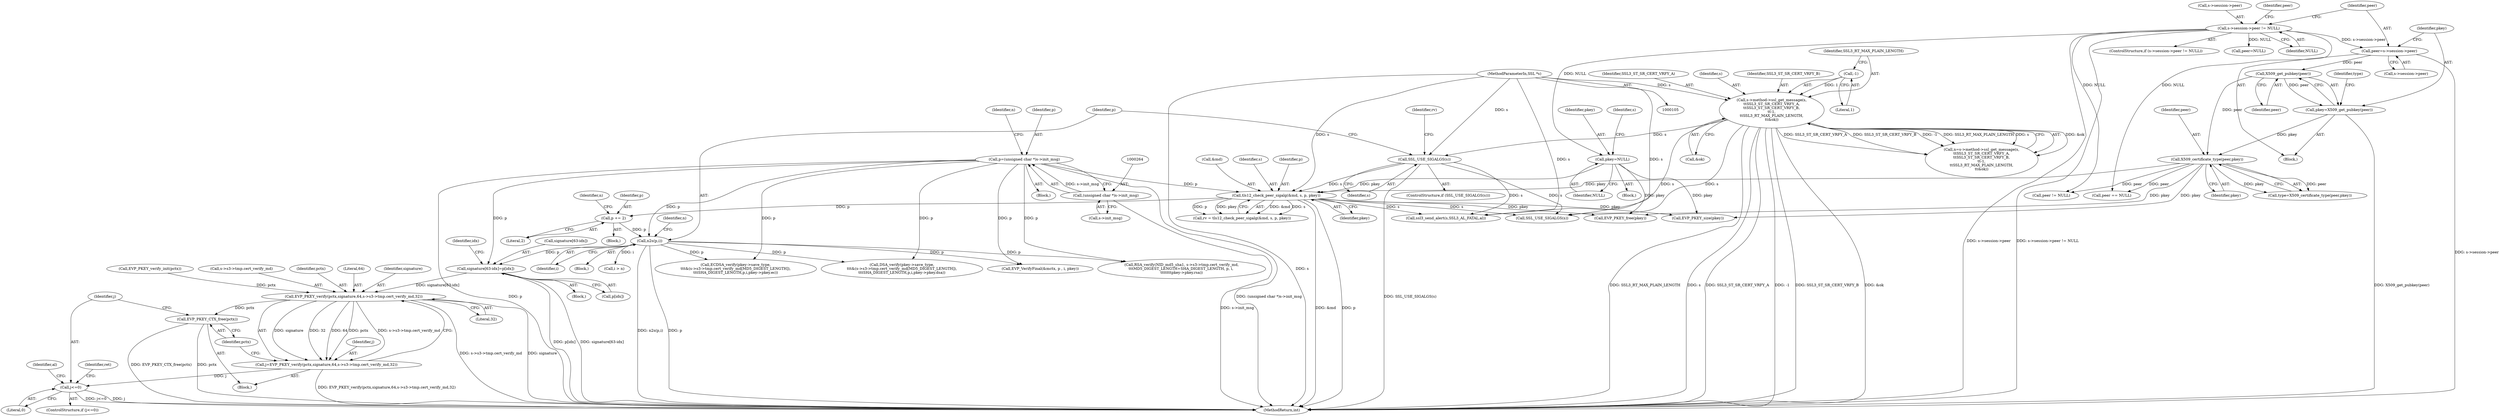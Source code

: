 digraph "0_openssl_1421e0c584ae9120ca1b88098f13d6d2e90b83a3@array" {
"1000635" [label="(Call,signature[63-idx]=p[idx])"];
"1000261" [label="(Call,p=(unsigned char *)s->init_msg)"];
"1000263" [label="(Call,(unsigned char *)s->init_msg)"];
"1000334" [label="(Call,n2s(p,i))"];
"1000328" [label="(Call,p += 2)"];
"1000297" [label="(Call,tls12_check_peer_sigalg(&md, s, p, pkey))"];
"1000291" [label="(Call,SSL_USE_SIGALGS(s))"];
"1000137" [label="(Call,s->method->ssl_get_message(s,\n\t\tSSL3_ST_SR_CERT_VRFY_A,\n\t\tSSL3_ST_SR_CERT_VRFY_B,\n\t\t-1,\n\t\tSSL3_RT_MAX_PLAIN_LENGTH,\n\t\t&ok))"];
"1000106" [label="(MethodParameterIn,SSL *s)"];
"1000141" [label="(Call,-1)"];
"1000183" [label="(Call,pkey=NULL)"];
"1000154" [label="(Call,s->session->peer != NULL)"];
"1000175" [label="(Call,X509_certificate_type(peer,pkey))"];
"1000171" [label="(Call,X509_get_pubkey(peer))"];
"1000162" [label="(Call,peer=s->session->peer)"];
"1000169" [label="(Call,pkey=X509_get_pubkey(peer))"];
"1000646" [label="(Call,EVP_PKEY_verify(pctx,signature,64,s->s3->tmp.cert_verify_md,32))"];
"1000644" [label="(Call,j=EVP_PKEY_verify(pctx,signature,64,s->s3->tmp.cert_verify_md,32))"];
"1000661" [label="(Call,j<=0)"];
"1000658" [label="(Call,EVP_PKEY_CTX_free(pctx))"];
"1000177" [label="(Identifier,pkey)"];
"1000688" [label="(Call,ssl3_send_alert(s,SSL3_AL_FATAL,al))"];
"1000153" [label="(ControlStructure,if (s->session->peer != NULL))"];
"1000645" [label="(Identifier,j)"];
"1000295" [label="(Call,rv = tls12_check_peer_sigalg(&md, s, p, pkey))"];
"1000171" [label="(Call,X509_get_pubkey(peer))"];
"1000154" [label="(Call,s->session->peer != NULL)"];
"1000354" [label="(Call,EVP_PKEY_size(pkey))"];
"1000663" [label="(Literal,0)"];
"1000172" [label="(Identifier,peer)"];
"1000265" [label="(Call,s->init_msg)"];
"1000293" [label="(Block,)"];
"1000514" [label="(Call,DSA_verify(pkey->save_type,\n\t\t\t&(s->s3->tmp.cert_verify_md[MD5_DIGEST_LENGTH]),\n\t\t\tSHA_DIGEST_LENGTH,p,i,pkey->pkey.dsa))"];
"1000666" [label="(Identifier,al)"];
"1000180" [label="(Call,peer=NULL)"];
"1000648" [label="(Identifier,signature)"];
"1000727" [label="(MethodReturn,int)"];
"1000142" [label="(Literal,1)"];
"1000184" [label="(Identifier,pkey)"];
"1000605" [label="(Block,)"];
"1000329" [label="(Identifier,p)"];
"1000135" [label="(Call,n=s->method->ssl_get_message(s,\n\t\tSSL3_ST_SR_CERT_VRFY_A,\n\t\tSSL3_ST_SR_CERT_VRFY_B,\n\t\t-1,\n\t\tSSL3_RT_MAX_PLAIN_LENGTH,\n\t\t&ok))"];
"1000461" [label="(Call,RSA_verify(NID_md5_sha1, s->s3->tmp.cert_verify_md,\n\t\t\tMD5_DIGEST_LENGTH+SHA_DIGEST_LENGTH, p, i, \n\t\t\t\t\t\t\tpkey->pkey.rsa))"];
"1000658" [label="(Call,EVP_PKEY_CTX_free(pctx))"];
"1000262" [label="(Identifier,p)"];
"1000335" [label="(Identifier,p)"];
"1000614" [label="(Call,EVP_PKEY_verify_init(pctx))"];
"1000183" [label="(Call,pkey=NULL)"];
"1000636" [label="(Call,signature[63-idx])"];
"1000271" [label="(Identifier,n)"];
"1000682" [label="(Identifier,ret)"];
"1000635" [label="(Call,signature[63-idx]=p[idx])"];
"1000660" [label="(ControlStructure,if (j<=0))"];
"1000139" [label="(Identifier,SSL3_ST_SR_CERT_VRFY_A)"];
"1000173" [label="(Call,type=X509_certificate_type(peer,pkey))"];
"1000296" [label="(Identifier,rv)"];
"1000332" [label="(Identifier,n)"];
"1000338" [label="(Identifier,n)"];
"1000650" [label="(Call,s->s3->tmp.cert_verify_md)"];
"1000161" [label="(Block,)"];
"1000336" [label="(Identifier,i)"];
"1000289" [label="(Block,)"];
"1000647" [label="(Identifier,pctx)"];
"1000649" [label="(Literal,64)"];
"1000174" [label="(Identifier,type)"];
"1000175" [label="(Call,X509_certificate_type(peer,pkey))"];
"1000644" [label="(Call,j=EVP_PKEY_verify(pctx,signature,64,s->s3->tmp.cert_verify_md,32))"];
"1000106" [label="(MethodParameterIn,SSL *s)"];
"1000723" [label="(Call,EVP_PKEY_free(pkey))"];
"1000185" [label="(Identifier,NULL)"];
"1000292" [label="(Identifier,s)"];
"1000302" [label="(Identifier,pkey)"];
"1000162" [label="(Call,peer=s->session->peer)"];
"1000297" [label="(Call,tls12_check_peer_sigalg(&md, s, p, pkey))"];
"1000301" [label="(Identifier,p)"];
"1000291" [label="(Call,SSL_USE_SIGALGS(s))"];
"1000633" [label="(Identifier,idx)"];
"1000141" [label="(Call,-1)"];
"1000191" [label="(Identifier,s)"];
"1000169" [label="(Call,pkey=X509_get_pubkey(peer))"];
"1000341" [label="(Call,i > n)"];
"1000207" [label="(Call,peer != NULL)"];
"1000377" [label="(Call,SSL_USE_SIGALGS(s))"];
"1000558" [label="(Call,ECDSA_verify(pkey->save_type,\n\t\t\t&(s->s3->tmp.cert_verify_md[MD5_DIGEST_LENGTH]),\n\t\t\tSHA_DIGEST_LENGTH,p,i,pkey->pkey.ec))"];
"1000160" [label="(Identifier,NULL)"];
"1000107" [label="(Block,)"];
"1000657" [label="(Literal,32)"];
"1000181" [label="(Identifier,peer)"];
"1000138" [label="(Identifier,s)"];
"1000662" [label="(Identifier,j)"];
"1000661" [label="(Call,j<=0)"];
"1000155" [label="(Call,s->session->peer)"];
"1000290" [label="(ControlStructure,if (SSL_USE_SIGALGS(s)))"];
"1000334" [label="(Call,n2s(p,i))"];
"1000176" [label="(Identifier,peer)"];
"1000261" [label="(Call,p=(unsigned char *)s->init_msg)"];
"1000263" [label="(Call,(unsigned char *)s->init_msg)"];
"1000330" [label="(Literal,2)"];
"1000646" [label="(Call,EVP_PKEY_verify(pctx,signature,64,s->s3->tmp.cert_verify_md,32))"];
"1000163" [label="(Identifier,peer)"];
"1000436" [label="(Call,EVP_VerifyFinal(&mctx, p , i, pkey))"];
"1000328" [label="(Call,p += 2)"];
"1000140" [label="(Identifier,SSL3_ST_SR_CERT_VRFY_B)"];
"1000137" [label="(Call,s->method->ssl_get_message(s,\n\t\tSSL3_ST_SR_CERT_VRFY_A,\n\t\tSSL3_ST_SR_CERT_VRFY_B,\n\t\t-1,\n\t\tSSL3_RT_MAX_PLAIN_LENGTH,\n\t\t&ok))"];
"1000298" [label="(Call,&md)"];
"1000144" [label="(Call,&ok)"];
"1000179" [label="(Block,)"];
"1000634" [label="(Block,)"];
"1000300" [label="(Identifier,s)"];
"1000223" [label="(Call,peer == NULL)"];
"1000164" [label="(Call,s->session->peer)"];
"1000170" [label="(Identifier,pkey)"];
"1000659" [label="(Identifier,pctx)"];
"1000641" [label="(Call,p[idx])"];
"1000143" [label="(Identifier,SSL3_RT_MAX_PLAIN_LENGTH)"];
"1000635" -> "1000634"  [label="AST: "];
"1000635" -> "1000641"  [label="CFG: "];
"1000636" -> "1000635"  [label="AST: "];
"1000641" -> "1000635"  [label="AST: "];
"1000633" -> "1000635"  [label="CFG: "];
"1000635" -> "1000727"  [label="DDG: p[idx]"];
"1000635" -> "1000727"  [label="DDG: signature[63-idx]"];
"1000261" -> "1000635"  [label="DDG: p"];
"1000334" -> "1000635"  [label="DDG: p"];
"1000635" -> "1000646"  [label="DDG: signature[63-idx]"];
"1000261" -> "1000107"  [label="AST: "];
"1000261" -> "1000263"  [label="CFG: "];
"1000262" -> "1000261"  [label="AST: "];
"1000263" -> "1000261"  [label="AST: "];
"1000271" -> "1000261"  [label="CFG: "];
"1000261" -> "1000727"  [label="DDG: (unsigned char *)s->init_msg"];
"1000261" -> "1000727"  [label="DDG: p"];
"1000263" -> "1000261"  [label="DDG: s->init_msg"];
"1000261" -> "1000297"  [label="DDG: p"];
"1000261" -> "1000334"  [label="DDG: p"];
"1000261" -> "1000436"  [label="DDG: p"];
"1000261" -> "1000461"  [label="DDG: p"];
"1000261" -> "1000514"  [label="DDG: p"];
"1000261" -> "1000558"  [label="DDG: p"];
"1000263" -> "1000265"  [label="CFG: "];
"1000264" -> "1000263"  [label="AST: "];
"1000265" -> "1000263"  [label="AST: "];
"1000263" -> "1000727"  [label="DDG: s->init_msg"];
"1000334" -> "1000289"  [label="AST: "];
"1000334" -> "1000336"  [label="CFG: "];
"1000335" -> "1000334"  [label="AST: "];
"1000336" -> "1000334"  [label="AST: "];
"1000338" -> "1000334"  [label="CFG: "];
"1000334" -> "1000727"  [label="DDG: n2s(p,i)"];
"1000334" -> "1000727"  [label="DDG: p"];
"1000328" -> "1000334"  [label="DDG: p"];
"1000334" -> "1000341"  [label="DDG: i"];
"1000334" -> "1000436"  [label="DDG: p"];
"1000334" -> "1000461"  [label="DDG: p"];
"1000334" -> "1000514"  [label="DDG: p"];
"1000334" -> "1000558"  [label="DDG: p"];
"1000328" -> "1000293"  [label="AST: "];
"1000328" -> "1000330"  [label="CFG: "];
"1000329" -> "1000328"  [label="AST: "];
"1000330" -> "1000328"  [label="AST: "];
"1000332" -> "1000328"  [label="CFG: "];
"1000297" -> "1000328"  [label="DDG: p"];
"1000297" -> "1000295"  [label="AST: "];
"1000297" -> "1000302"  [label="CFG: "];
"1000298" -> "1000297"  [label="AST: "];
"1000300" -> "1000297"  [label="AST: "];
"1000301" -> "1000297"  [label="AST: "];
"1000302" -> "1000297"  [label="AST: "];
"1000295" -> "1000297"  [label="CFG: "];
"1000297" -> "1000727"  [label="DDG: &md"];
"1000297" -> "1000727"  [label="DDG: p"];
"1000297" -> "1000295"  [label="DDG: &md"];
"1000297" -> "1000295"  [label="DDG: s"];
"1000297" -> "1000295"  [label="DDG: p"];
"1000297" -> "1000295"  [label="DDG: pkey"];
"1000291" -> "1000297"  [label="DDG: s"];
"1000106" -> "1000297"  [label="DDG: s"];
"1000183" -> "1000297"  [label="DDG: pkey"];
"1000175" -> "1000297"  [label="DDG: pkey"];
"1000297" -> "1000354"  [label="DDG: pkey"];
"1000297" -> "1000377"  [label="DDG: s"];
"1000297" -> "1000688"  [label="DDG: s"];
"1000297" -> "1000723"  [label="DDG: pkey"];
"1000291" -> "1000290"  [label="AST: "];
"1000291" -> "1000292"  [label="CFG: "];
"1000292" -> "1000291"  [label="AST: "];
"1000296" -> "1000291"  [label="CFG: "];
"1000335" -> "1000291"  [label="CFG: "];
"1000291" -> "1000727"  [label="DDG: SSL_USE_SIGALGS(s)"];
"1000137" -> "1000291"  [label="DDG: s"];
"1000106" -> "1000291"  [label="DDG: s"];
"1000291" -> "1000377"  [label="DDG: s"];
"1000291" -> "1000688"  [label="DDG: s"];
"1000137" -> "1000135"  [label="AST: "];
"1000137" -> "1000144"  [label="CFG: "];
"1000138" -> "1000137"  [label="AST: "];
"1000139" -> "1000137"  [label="AST: "];
"1000140" -> "1000137"  [label="AST: "];
"1000141" -> "1000137"  [label="AST: "];
"1000143" -> "1000137"  [label="AST: "];
"1000144" -> "1000137"  [label="AST: "];
"1000135" -> "1000137"  [label="CFG: "];
"1000137" -> "1000727"  [label="DDG: SSL3_ST_SR_CERT_VRFY_A"];
"1000137" -> "1000727"  [label="DDG: -1"];
"1000137" -> "1000727"  [label="DDG: SSL3_ST_SR_CERT_VRFY_B"];
"1000137" -> "1000727"  [label="DDG: &ok"];
"1000137" -> "1000727"  [label="DDG: SSL3_RT_MAX_PLAIN_LENGTH"];
"1000137" -> "1000727"  [label="DDG: s"];
"1000137" -> "1000135"  [label="DDG: &ok"];
"1000137" -> "1000135"  [label="DDG: SSL3_ST_SR_CERT_VRFY_A"];
"1000137" -> "1000135"  [label="DDG: SSL3_ST_SR_CERT_VRFY_B"];
"1000137" -> "1000135"  [label="DDG: -1"];
"1000137" -> "1000135"  [label="DDG: SSL3_RT_MAX_PLAIN_LENGTH"];
"1000137" -> "1000135"  [label="DDG: s"];
"1000106" -> "1000137"  [label="DDG: s"];
"1000141" -> "1000137"  [label="DDG: 1"];
"1000137" -> "1000377"  [label="DDG: s"];
"1000137" -> "1000688"  [label="DDG: s"];
"1000106" -> "1000105"  [label="AST: "];
"1000106" -> "1000727"  [label="DDG: s"];
"1000106" -> "1000377"  [label="DDG: s"];
"1000106" -> "1000688"  [label="DDG: s"];
"1000141" -> "1000142"  [label="CFG: "];
"1000142" -> "1000141"  [label="AST: "];
"1000143" -> "1000141"  [label="CFG: "];
"1000183" -> "1000179"  [label="AST: "];
"1000183" -> "1000185"  [label="CFG: "];
"1000184" -> "1000183"  [label="AST: "];
"1000185" -> "1000183"  [label="AST: "];
"1000191" -> "1000183"  [label="CFG: "];
"1000154" -> "1000183"  [label="DDG: NULL"];
"1000183" -> "1000354"  [label="DDG: pkey"];
"1000183" -> "1000723"  [label="DDG: pkey"];
"1000154" -> "1000153"  [label="AST: "];
"1000154" -> "1000160"  [label="CFG: "];
"1000155" -> "1000154"  [label="AST: "];
"1000160" -> "1000154"  [label="AST: "];
"1000163" -> "1000154"  [label="CFG: "];
"1000181" -> "1000154"  [label="CFG: "];
"1000154" -> "1000727"  [label="DDG: s->session->peer"];
"1000154" -> "1000727"  [label="DDG: s->session->peer != NULL"];
"1000154" -> "1000162"  [label="DDG: s->session->peer"];
"1000154" -> "1000180"  [label="DDG: NULL"];
"1000154" -> "1000207"  [label="DDG: NULL"];
"1000154" -> "1000223"  [label="DDG: NULL"];
"1000175" -> "1000173"  [label="AST: "];
"1000175" -> "1000177"  [label="CFG: "];
"1000176" -> "1000175"  [label="AST: "];
"1000177" -> "1000175"  [label="AST: "];
"1000173" -> "1000175"  [label="CFG: "];
"1000175" -> "1000173"  [label="DDG: peer"];
"1000175" -> "1000173"  [label="DDG: pkey"];
"1000171" -> "1000175"  [label="DDG: peer"];
"1000169" -> "1000175"  [label="DDG: pkey"];
"1000175" -> "1000207"  [label="DDG: peer"];
"1000175" -> "1000223"  [label="DDG: peer"];
"1000175" -> "1000354"  [label="DDG: pkey"];
"1000175" -> "1000723"  [label="DDG: pkey"];
"1000171" -> "1000169"  [label="AST: "];
"1000171" -> "1000172"  [label="CFG: "];
"1000172" -> "1000171"  [label="AST: "];
"1000169" -> "1000171"  [label="CFG: "];
"1000171" -> "1000169"  [label="DDG: peer"];
"1000162" -> "1000171"  [label="DDG: peer"];
"1000162" -> "1000161"  [label="AST: "];
"1000162" -> "1000164"  [label="CFG: "];
"1000163" -> "1000162"  [label="AST: "];
"1000164" -> "1000162"  [label="AST: "];
"1000170" -> "1000162"  [label="CFG: "];
"1000162" -> "1000727"  [label="DDG: s->session->peer"];
"1000169" -> "1000161"  [label="AST: "];
"1000170" -> "1000169"  [label="AST: "];
"1000174" -> "1000169"  [label="CFG: "];
"1000169" -> "1000727"  [label="DDG: X509_get_pubkey(peer)"];
"1000646" -> "1000644"  [label="AST: "];
"1000646" -> "1000657"  [label="CFG: "];
"1000647" -> "1000646"  [label="AST: "];
"1000648" -> "1000646"  [label="AST: "];
"1000649" -> "1000646"  [label="AST: "];
"1000650" -> "1000646"  [label="AST: "];
"1000657" -> "1000646"  [label="AST: "];
"1000644" -> "1000646"  [label="CFG: "];
"1000646" -> "1000727"  [label="DDG: s->s3->tmp.cert_verify_md"];
"1000646" -> "1000727"  [label="DDG: signature"];
"1000646" -> "1000644"  [label="DDG: signature"];
"1000646" -> "1000644"  [label="DDG: 32"];
"1000646" -> "1000644"  [label="DDG: 64"];
"1000646" -> "1000644"  [label="DDG: pctx"];
"1000646" -> "1000644"  [label="DDG: s->s3->tmp.cert_verify_md"];
"1000614" -> "1000646"  [label="DDG: pctx"];
"1000646" -> "1000658"  [label="DDG: pctx"];
"1000644" -> "1000605"  [label="AST: "];
"1000645" -> "1000644"  [label="AST: "];
"1000659" -> "1000644"  [label="CFG: "];
"1000644" -> "1000727"  [label="DDG: EVP_PKEY_verify(pctx,signature,64,s->s3->tmp.cert_verify_md,32)"];
"1000644" -> "1000661"  [label="DDG: j"];
"1000661" -> "1000660"  [label="AST: "];
"1000661" -> "1000663"  [label="CFG: "];
"1000662" -> "1000661"  [label="AST: "];
"1000663" -> "1000661"  [label="AST: "];
"1000666" -> "1000661"  [label="CFG: "];
"1000682" -> "1000661"  [label="CFG: "];
"1000661" -> "1000727"  [label="DDG: j<=0"];
"1000661" -> "1000727"  [label="DDG: j"];
"1000658" -> "1000605"  [label="AST: "];
"1000658" -> "1000659"  [label="CFG: "];
"1000659" -> "1000658"  [label="AST: "];
"1000662" -> "1000658"  [label="CFG: "];
"1000658" -> "1000727"  [label="DDG: EVP_PKEY_CTX_free(pctx)"];
"1000658" -> "1000727"  [label="DDG: pctx"];
}
